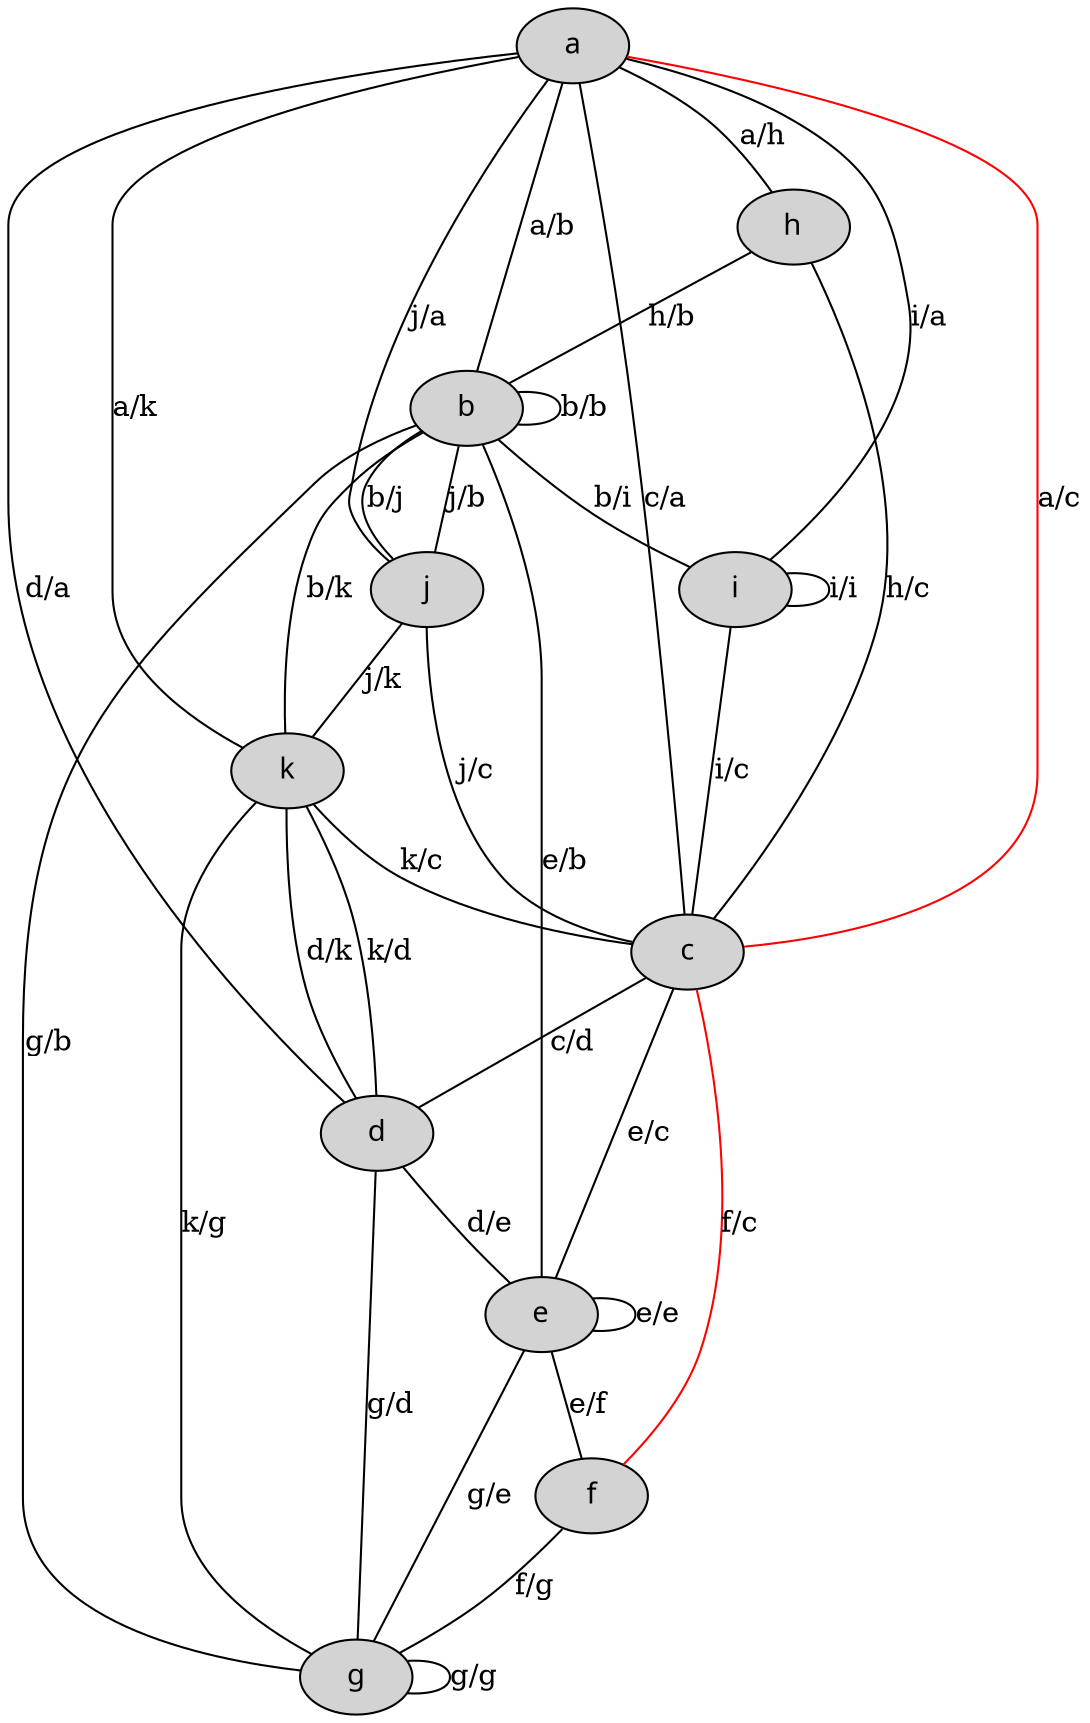digraph breadth_first_graph2 { 
size="36,36";
node [fontname="Verdana", size="30,30", style=filled];
overlap = scale;
splines = true;
a -> b [ label = "a/b", dir=none ];
a -> c [ label = "a/c", dir=none, color="red" ];
a -> h [ label = "a/h", dir=none ];
a -> k [ label = "a/k", dir=none ];
b -> b [ label = "b/b", dir=none ];
b -> j [ label = "b/j", dir=none ];
b -> k [ label = "b/k", dir=none ];
b -> i [ label = "b/i", dir=none ];
c -> a [ label = "c/a", dir=none ];
c -> d [ label = "c/d", dir=none ];
d -> a [ label = "d/a", dir=none ];
d -> e [ label = "d/e", dir=none ];
d -> k [ label = "d/k", dir=none ];
e -> b [ label = "e/b", dir=none ];
e -> c [ label = "e/c", dir=none ];
e -> e [ label = "e/e", dir=none ];
e -> f [ label = "e/f", dir=none ];
f -> c [ label = "f/c", dir=none, color="red" ];
f -> g [ label = "f/g", dir=none ];
g -> g [ label = "g/g", dir=none ];
g -> e [ label = "g/e", dir=none ];
g -> b [ label = "g/b", dir=none ];
g -> d [ label = "g/d", dir=none ];
h -> b [ label = "h/b", dir=none ];
h -> c [ label = "h/c", dir=none ];
i -> a [ label = "i/a", dir=none ];
i -> c [ label = "i/c", dir=none ];
i -> i [ label = "i/i", dir=none ];
j -> k [ label = "j/k", dir=none ];
j -> c [ label = "j/c", dir=none ];
j -> a [ label = "j/a", dir=none ];
j -> b [ label = "j/b", dir=none ];
k -> c [ label = "k/c", dir=none ];
k -> g [ label = "k/g", dir=none ];
k -> d [ label = "k/d", dir=none ];
}